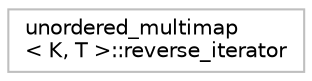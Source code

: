 digraph "Graphical Class Hierarchy"
{
 // LATEX_PDF_SIZE
  edge [fontname="Helvetica",fontsize="10",labelfontname="Helvetica",labelfontsize="10"];
  node [fontname="Helvetica",fontsize="10",shape=record];
  rankdir="LR";
  Node0 [label="unordered_multimap\l\< K, T \>::reverse_iterator",height=0.2,width=0.4,color="grey75", fillcolor="white", style="filled",tooltip="STL iterator class."];
}
